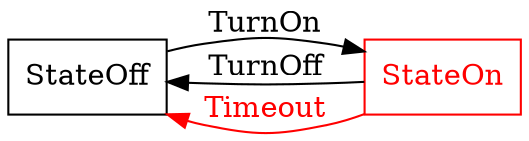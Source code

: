 digraph finite_state_machine {
  rankdir=LR;
  node[pos="1,1!",shape=box,color=black,fontcolor=black] StateOff;
  node[pos="3,1!",shape=box,color=red,fontcolor=red] StateOn;
  StateOff -> StateOn [label=TurnOn];
  StateOn -> StateOff [label=TurnOff];
  StateOn -> StateOff [label=Timeout,color=red,fontcolor=red];
}
